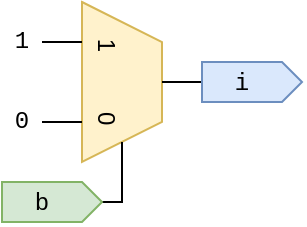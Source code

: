 <mxfile version="21.6.5" type="device">
  <diagram name="Page-1" id="RWA0JgZyFKaTBP8VbquF">
    <mxGraphModel dx="365" dy="1401" grid="1" gridSize="10" guides="1" tooltips="1" connect="1" arrows="1" fold="1" page="1" pageScale="1" pageWidth="827" pageHeight="1169" math="0" shadow="0">
      <root>
        <mxCell id="0" />
        <mxCell id="1" parent="0" />
        <mxCell id="tYZEQJP3OtZTUxsPn3Jf-1" value="&lt;br&gt;1&amp;nbsp; &amp;nbsp; &amp;nbsp; &amp;nbsp; &amp;nbsp;0" style="shape=trapezoid;perimeter=trapezoidPerimeter;whiteSpace=wrap;html=1;fixedSize=1;rotation=90;fillColor=#fff2cc;strokeColor=#d6b656;" parent="1" vertex="1">
          <mxGeometry x="380" y="540" width="80" height="40" as="geometry" />
        </mxCell>
        <mxCell id="tYZEQJP3OtZTUxsPn3Jf-3" value="" style="endArrow=none;html=1;rounded=0;exitX=1;exitY=0.5;exitDx=0;exitDy=0;entryX=0.75;entryY=1;entryDx=0;entryDy=0;" parent="1" edge="1">
          <mxGeometry width="50" height="50" relative="1" as="geometry">
            <mxPoint x="380" y="580" as="sourcePoint" />
            <mxPoint x="400" y="580" as="targetPoint" />
          </mxGeometry>
        </mxCell>
        <mxCell id="tYZEQJP3OtZTUxsPn3Jf-4" value="" style="endArrow=none;html=1;rounded=0;entryX=0.75;entryY=1;entryDx=0;entryDy=0;" parent="1" edge="1">
          <mxGeometry width="50" height="50" relative="1" as="geometry">
            <mxPoint x="380" y="540" as="sourcePoint" />
            <mxPoint x="400" y="540" as="targetPoint" />
          </mxGeometry>
        </mxCell>
        <mxCell id="tYZEQJP3OtZTUxsPn3Jf-10" value="" style="endArrow=none;html=1;rounded=0;exitX=1;exitY=0.5;exitDx=0;exitDy=0;" parent="1" edge="1">
          <mxGeometry width="50" height="50" relative="1" as="geometry">
            <mxPoint x="440" y="560" as="sourcePoint" />
            <mxPoint x="460" y="560" as="targetPoint" />
          </mxGeometry>
        </mxCell>
        <mxCell id="o8CHsQoTbhbgjQtkKeF--2" value="" style="endArrow=none;html=1;rounded=0;exitX=1;exitY=0.5;exitDx=0;exitDy=0;entryX=1;entryY=0.5;entryDx=0;entryDy=0;" parent="1" target="o8CHsQoTbhbgjQtkKeF--11" edge="1">
          <mxGeometry width="50" height="50" relative="1" as="geometry">
            <mxPoint x="420" y="590" as="sourcePoint" />
            <mxPoint x="380" y="620" as="targetPoint" />
            <Array as="points">
              <mxPoint x="420" y="620" />
            </Array>
          </mxGeometry>
        </mxCell>
        <mxCell id="o8CHsQoTbhbgjQtkKeF--8" value="0" style="text;html=1;strokeColor=none;fillColor=none;align=center;verticalAlign=middle;whiteSpace=wrap;rounded=0;fontFamily=Courier New;" parent="1" vertex="1">
          <mxGeometry x="360" y="570" width="20" height="20" as="geometry" />
        </mxCell>
        <mxCell id="o8CHsQoTbhbgjQtkKeF--9" value="1" style="text;html=1;strokeColor=none;fillColor=none;align=center;verticalAlign=middle;whiteSpace=wrap;rounded=0;fontFamily=Courier New;" parent="1" vertex="1">
          <mxGeometry x="360" y="530" width="20" height="20" as="geometry" />
        </mxCell>
        <mxCell id="o8CHsQoTbhbgjQtkKeF--10" value="" style="group;fontFamily=Courier New;" parent="1" vertex="1" connectable="0">
          <mxGeometry x="360" y="610" width="50" height="20" as="geometry" />
        </mxCell>
        <mxCell id="o8CHsQoTbhbgjQtkKeF--11" value="" style="triangle;whiteSpace=wrap;html=1;strokeColor=none;container=0;fillColor=#d5e8d4;" parent="o8CHsQoTbhbgjQtkKeF--10" vertex="1">
          <mxGeometry x="40" width="10" height="20" as="geometry" />
        </mxCell>
        <mxCell id="o8CHsQoTbhbgjQtkKeF--12" value="&lt;font face=&quot;Courier New&quot;&gt;b&lt;/font&gt;" style="rounded=0;whiteSpace=wrap;html=1;strokeColor=none;container=0;fillColor=#d5e8d4;glass=0;" parent="o8CHsQoTbhbgjQtkKeF--10" vertex="1">
          <mxGeometry width="40" height="20" as="geometry" />
        </mxCell>
        <mxCell id="o8CHsQoTbhbgjQtkKeF--13" value="" style="endArrow=none;html=1;rounded=0;fillColor=#d5e8d4;strokeColor=#82b366;" parent="o8CHsQoTbhbgjQtkKeF--10" edge="1">
          <mxGeometry width="50" height="50" relative="1" as="geometry">
            <mxPoint x="10" y="20" as="sourcePoint" />
            <mxPoint x="10" y="20" as="targetPoint" />
            <Array as="points">
              <mxPoint x="40" y="20" />
              <mxPoint x="50" y="10" />
              <mxPoint x="40" />
              <mxPoint />
              <mxPoint y="20" />
            </Array>
          </mxGeometry>
        </mxCell>
        <mxCell id="o8CHsQoTbhbgjQtkKeF--18" value="" style="group;fontFamily=Courier New;" parent="1" vertex="1" connectable="0">
          <mxGeometry x="460" y="550" width="50" height="20" as="geometry" />
        </mxCell>
        <mxCell id="o8CHsQoTbhbgjQtkKeF--19" value="" style="triangle;whiteSpace=wrap;html=1;strokeColor=none;container=0;fillColor=#dae8fc;" parent="o8CHsQoTbhbgjQtkKeF--18" vertex="1">
          <mxGeometry x="40" width="10" height="20" as="geometry" />
        </mxCell>
        <mxCell id="o8CHsQoTbhbgjQtkKeF--20" value="&lt;font face=&quot;Courier New&quot;&gt;i&lt;/font&gt;" style="rounded=0;whiteSpace=wrap;html=1;strokeColor=none;container=0;fillColor=#dae8fc;glass=0;" parent="o8CHsQoTbhbgjQtkKeF--18" vertex="1">
          <mxGeometry width="40" height="20" as="geometry" />
        </mxCell>
        <mxCell id="o8CHsQoTbhbgjQtkKeF--21" value="" style="endArrow=none;html=1;rounded=0;fillColor=#dae8fc;strokeColor=#6c8ebf;" parent="o8CHsQoTbhbgjQtkKeF--18" edge="1">
          <mxGeometry width="50" height="50" relative="1" as="geometry">
            <mxPoint x="10" y="20" as="sourcePoint" />
            <mxPoint x="10" y="20" as="targetPoint" />
            <Array as="points">
              <mxPoint x="40" y="20" />
              <mxPoint x="50" y="10" />
              <mxPoint x="40" />
              <mxPoint />
              <mxPoint y="20" />
            </Array>
          </mxGeometry>
        </mxCell>
      </root>
    </mxGraphModel>
  </diagram>
</mxfile>
